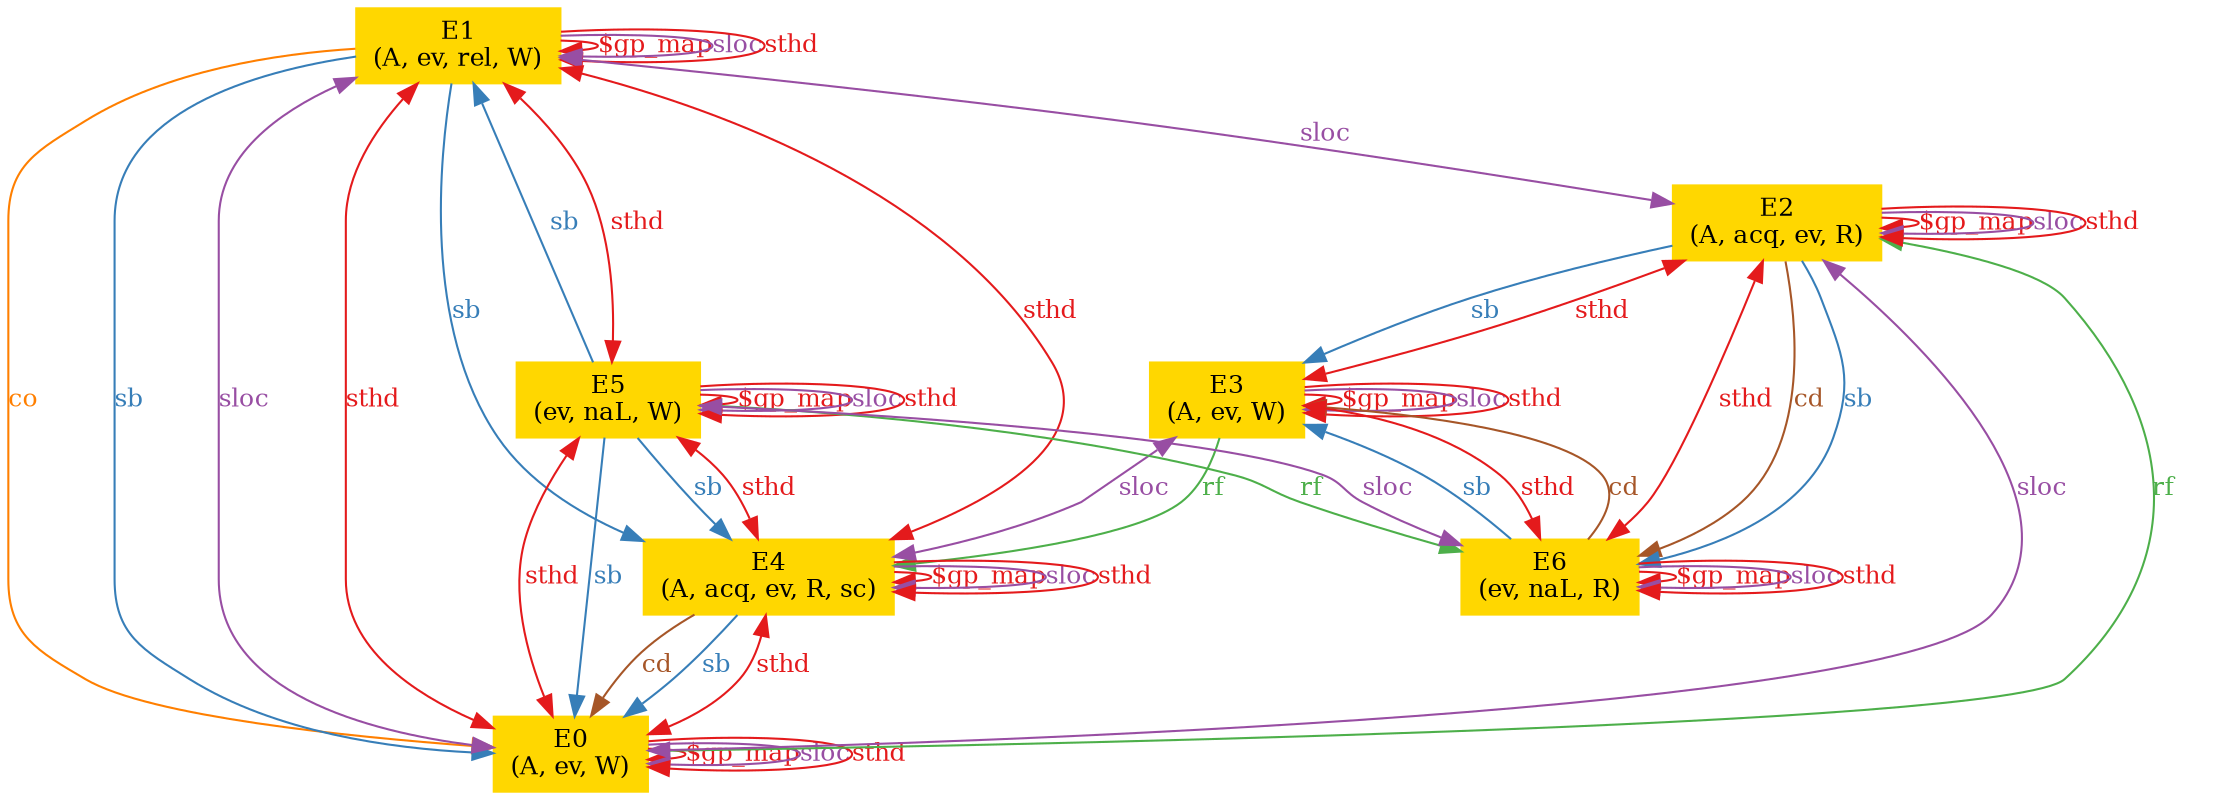 digraph "graph" {
graph [fontsize=12]
node [fontsize=12]
edge [fontsize=12]
rankdir=TB;
"N1" -> "N1" [uuid = "<E0, E0>", color = "#e41a1c", fontcolor = "#e41a1c", style = "solid", label = "$gp_map", dir = "forward", weight = "1"]
"N6" -> "N6" [uuid = "<E1, E1>", color = "#e41a1c", fontcolor = "#e41a1c", style = "solid", label = "$gp_map", dir = "forward", weight = "1"]
"N5" -> "N5" [uuid = "<E2, E2>", color = "#e41a1c", fontcolor = "#e41a1c", style = "solid", label = "$gp_map", dir = "forward", weight = "1"]
"N4" -> "N4" [uuid = "<E3, E3>", color = "#e41a1c", fontcolor = "#e41a1c", style = "solid", label = "$gp_map", dir = "forward", weight = "1"]
"N2" -> "N2" [uuid = "<E4, E4>", color = "#e41a1c", fontcolor = "#e41a1c", style = "solid", label = "$gp_map", dir = "forward", weight = "1"]
"N3" -> "N3" [uuid = "<E5, E5>", color = "#e41a1c", fontcolor = "#e41a1c", style = "solid", label = "$gp_map", dir = "forward", weight = "1"]
"N0" -> "N0" [uuid = "<E6, E6>", color = "#e41a1c", fontcolor = "#e41a1c", style = "solid", label = "$gp_map", dir = "forward", weight = "1"]
"N5" -> "N0" [uuid = "<E2, E6>", color = "#a65628", fontcolor = "#a65628", style = "solid", label = "cd", dir = "forward", weight = "1"]
"N2" -> "N1" [uuid = "<E4, E0>", color = "#a65628", fontcolor = "#a65628", style = "solid", label = "cd", dir = "forward", weight = "1"]
"N4" -> "N0" [uuid = "<E6, E3>", color = "#a65628", fontcolor = "#a65628", style = "solid", label = "cd", dir = "back", weight = "1"]
"N6" -> "N1" [uuid = "<E1, E0>", color = "#ff7f00", fontcolor = "#ff7f00", style = "solid", label = "co", dir = "forward", weight = "1"]
"N5" -> "N1" [uuid = "<E0, E2>", color = "#4daf4a", fontcolor = "#4daf4a", style = "solid", label = "rf", dir = "back", weight = "1"]
"N4" -> "N2" [uuid = "<E3, E4>", color = "#4daf4a", fontcolor = "#4daf4a", style = "solid", label = "rf", dir = "forward", weight = "1"]
"N3" -> "N0" [uuid = "<E5, E6>", color = "#4daf4a", fontcolor = "#4daf4a", style = "solid", label = "rf", dir = "forward", weight = "1"]
"N6" -> "N1" [uuid = "<E1, E0>", color = "#377eb8", fontcolor = "#377eb8", style = "solid", label = "sb", dir = "forward", weight = "1"]
"N6" -> "N2" [uuid = "<E1, E4>", color = "#377eb8", fontcolor = "#377eb8", style = "solid", label = "sb", dir = "forward", weight = "1"]
"N5" -> "N4" [uuid = "<E2, E3>", color = "#377eb8", fontcolor = "#377eb8", style = "solid", label = "sb", dir = "forward", weight = "1"]
"N5" -> "N0" [uuid = "<E2, E6>", color = "#377eb8", fontcolor = "#377eb8", style = "solid", label = "sb", dir = "forward", weight = "1"]
"N2" -> "N1" [uuid = "<E4, E0>", color = "#377eb8", fontcolor = "#377eb8", style = "solid", label = "sb", dir = "forward", weight = "1"]
"N3" -> "N1" [uuid = "<E5, E0>", color = "#377eb8", fontcolor = "#377eb8", style = "solid", label = "sb", dir = "forward", weight = "1"]
"N6" -> "N3" [uuid = "<E5, E1>", color = "#377eb8", fontcolor = "#377eb8", style = "solid", label = "sb", dir = "back", weight = "1"]
"N3" -> "N2" [uuid = "<E5, E4>", color = "#377eb8", fontcolor = "#377eb8", style = "solid", label = "sb", dir = "forward", weight = "1"]
"N4" -> "N0" [uuid = "<E6, E3>", color = "#377eb8", fontcolor = "#377eb8", style = "solid", label = "sb", dir = "back", weight = "1"]
"N1" -> "N1" [uuid = "<E0, E0>", color = "#984ea3", fontcolor = "#984ea3", style = "solid", label = "sloc", dir = "forward", weight = "1"]
"N6" -> "N1" [uuid = "<E0, E1>", color = "#984ea3", fontcolor = "#984ea3", style = "solid", label = "sloc", dir = "both", weight = "1"]
"N5" -> "N1" [uuid = "<E0, E2>", color = "#984ea3", fontcolor = "#984ea3", style = "solid", label = "sloc", dir = "both", weight = "1"]
"N6" -> "N6" [uuid = "<E1, E1>", color = "#984ea3", fontcolor = "#984ea3", style = "solid", label = "sloc", dir = "forward", weight = "1"]
"N6" -> "N5" [uuid = "<E1, E2>", color = "#984ea3", fontcolor = "#984ea3", style = "solid", label = "sloc", dir = "both", weight = "1"]
"N5" -> "N5" [uuid = "<E2, E2>", color = "#984ea3", fontcolor = "#984ea3", style = "solid", label = "sloc", dir = "forward", weight = "1"]
"N4" -> "N4" [uuid = "<E3, E3>", color = "#984ea3", fontcolor = "#984ea3", style = "solid", label = "sloc", dir = "forward", weight = "1"]
"N4" -> "N2" [uuid = "<E3, E4>", color = "#984ea3", fontcolor = "#984ea3", style = "solid", label = "sloc", dir = "both", weight = "1"]
"N2" -> "N2" [uuid = "<E4, E4>", color = "#984ea3", fontcolor = "#984ea3", style = "solid", label = "sloc", dir = "forward", weight = "1"]
"N3" -> "N3" [uuid = "<E5, E5>", color = "#984ea3", fontcolor = "#984ea3", style = "solid", label = "sloc", dir = "forward", weight = "1"]
"N3" -> "N0" [uuid = "<E5, E6>", color = "#984ea3", fontcolor = "#984ea3", style = "solid", label = "sloc", dir = "both", weight = "1"]
"N0" -> "N0" [uuid = "<E6, E6>", color = "#984ea3", fontcolor = "#984ea3", style = "solid", label = "sloc", dir = "forward", weight = "1"]
"N1" -> "N1" [uuid = "<E0, E0>", color = "#e41a1c", fontcolor = "#e41a1c", style = "solid", label = "sthd", dir = "forward", weight = "1"]
"N6" -> "N1" [uuid = "<E0, E1>", color = "#e41a1c", fontcolor = "#e41a1c", style = "solid", label = "sthd", dir = "both", weight = "1"]
"N2" -> "N1" [uuid = "<E0, E4>", color = "#e41a1c", fontcolor = "#e41a1c", style = "solid", label = "sthd", dir = "both", weight = "1"]
"N3" -> "N1" [uuid = "<E0, E5>", color = "#e41a1c", fontcolor = "#e41a1c", style = "solid", label = "sthd", dir = "both", weight = "1"]
"N6" -> "N6" [uuid = "<E1, E1>", color = "#e41a1c", fontcolor = "#e41a1c", style = "solid", label = "sthd", dir = "forward", weight = "1"]
"N6" -> "N2" [uuid = "<E1, E4>", color = "#e41a1c", fontcolor = "#e41a1c", style = "solid", label = "sthd", dir = "both", weight = "1"]
"N6" -> "N3" [uuid = "<E1, E5>", color = "#e41a1c", fontcolor = "#e41a1c", style = "solid", label = "sthd", dir = "both", weight = "1"]
"N5" -> "N5" [uuid = "<E2, E2>", color = "#e41a1c", fontcolor = "#e41a1c", style = "solid", label = "sthd", dir = "forward", weight = "1"]
"N5" -> "N4" [uuid = "<E2, E3>", color = "#e41a1c", fontcolor = "#e41a1c", style = "solid", label = "sthd", dir = "both", weight = "1"]
"N5" -> "N0" [uuid = "<E2, E6>", color = "#e41a1c", fontcolor = "#e41a1c", style = "solid", label = "sthd", dir = "both", weight = "1"]
"N4" -> "N4" [uuid = "<E3, E3>", color = "#e41a1c", fontcolor = "#e41a1c", style = "solid", label = "sthd", dir = "forward", weight = "1"]
"N4" -> "N0" [uuid = "<E3, E6>", color = "#e41a1c", fontcolor = "#e41a1c", style = "solid", label = "sthd", dir = "both", weight = "1"]
"N2" -> "N2" [uuid = "<E4, E4>", color = "#e41a1c", fontcolor = "#e41a1c", style = "solid", label = "sthd", dir = "forward", weight = "1"]
"N3" -> "N2" [uuid = "<E4, E5>", color = "#e41a1c", fontcolor = "#e41a1c", style = "solid", label = "sthd", dir = "both", weight = "1"]
"N3" -> "N3" [uuid = "<E5, E5>", color = "#e41a1c", fontcolor = "#e41a1c", style = "solid", label = "sthd", dir = "forward", weight = "1"]
"N0" -> "N0" [uuid = "<E6, E6>", color = "#e41a1c", fontcolor = "#e41a1c", style = "solid", label = "sthd", dir = "forward", weight = "1"]
"N0" [uuid="E6", label="E6\n(ev, naL, R)", color="#ffd700", fontcolor = "#000000", shape = "box", style = "filled, solid"]
"N1" [uuid="E0", label="E0\n(A, ev, W)", color="#ffd700", fontcolor = "#000000", shape = "box", style = "filled, solid"]
"N2" [uuid="E4", label="E4\n(A, acq, ev, R, sc)", color="#ffd700", fontcolor = "#000000", shape = "box", style = "filled, solid"]
"N3" [uuid="E5", label="E5\n(ev, naL, W)", color="#ffd700", fontcolor = "#000000", shape = "box", style = "filled, solid"]
"N4" [uuid="E3", label="E3\n(A, ev, W)", color="#ffd700", fontcolor = "#000000", shape = "box", style = "filled, solid"]
"N5" [uuid="E2", label="E2\n(A, acq, ev, R)", color="#ffd700", fontcolor = "#000000", shape = "box", style = "filled, solid"]
"N6" [uuid="E1", label="E1\n(A, ev, rel, W)", color="#ffd700", fontcolor = "#000000", shape = "box", style = "filled, solid"]
}
